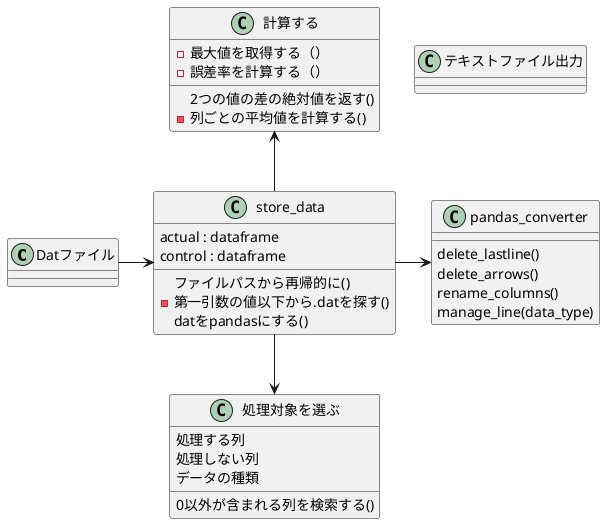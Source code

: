 @startuml sequence

Datファイル -> store_data

store_data -right-> pandas_converter
store_data -down-> 処理対象を選ぶ
store_data -up-> 計算する

class Datファイル

class store_data{
    actual : dataframe
    control : dataframe
    ファイルパスから再帰的に()
    - 第一引数の値以下から.datを探す()
    datをpandasにする()
}

class pandas_converter{
    delete_lastline()
    delete_arrows()
    rename_columns()
    manage_line(data_type)
}

class 処理対象を選ぶ{
    処理する列
    処理しない列
    データの種類
    0以外が含まれる列を検索する()
}

class 計算する{
    2つの値の差の絶対値を返す()
    - 列ごとの平均値を計算する()
    - 最大値を取得する（）
    - 誤差率を計算する（）
}

class テキストファイル出力{
}

@enduml